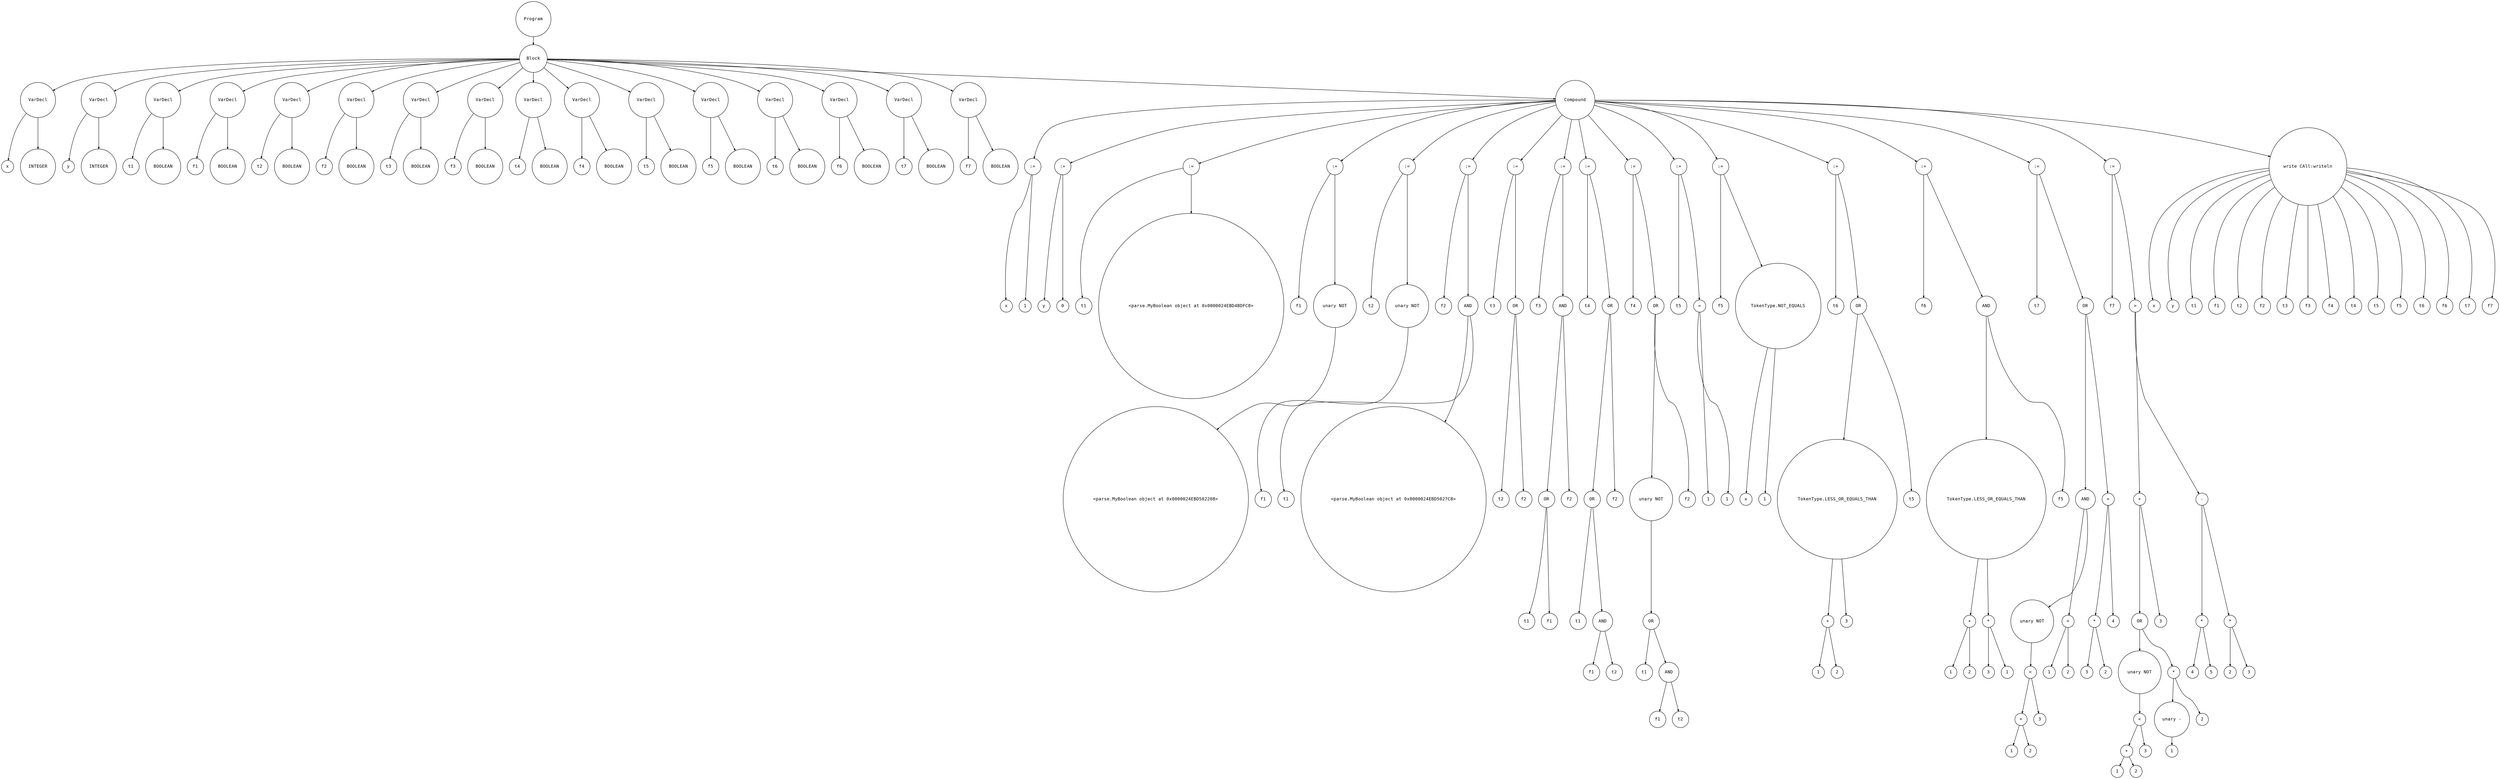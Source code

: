 digraph astgraph {
  node [shape=circle, fontsize=12, fontname="Courier", height=.1];
  ranksep=.3;
  edge [arrowsize=.5]

  node1 [label="Program"]
  node2 [label="Block"]
  node3 [label="VarDecl"]
  node4 [label="x"]
  node3 -> node4
  node5 [label="INTEGER"]
  node3 -> node5
  node6 [label="VarDecl"]
  node7 [label="y"]
  node6 -> node7
  node8 [label="INTEGER"]
  node6 -> node8
  node9 [label="VarDecl"]
  node10 [label="t1"]
  node9 -> node10
  node11 [label="BOOLEAN"]
  node9 -> node11
  node12 [label="VarDecl"]
  node13 [label="f1"]
  node12 -> node13
  node14 [label="BOOLEAN"]
  node12 -> node14
  node15 [label="VarDecl"]
  node16 [label="t2"]
  node15 -> node16
  node17 [label="BOOLEAN"]
  node15 -> node17
  node18 [label="VarDecl"]
  node19 [label="f2"]
  node18 -> node19
  node20 [label="BOOLEAN"]
  node18 -> node20
  node21 [label="VarDecl"]
  node22 [label="t3"]
  node21 -> node22
  node23 [label="BOOLEAN"]
  node21 -> node23
  node24 [label="VarDecl"]
  node25 [label="f3"]
  node24 -> node25
  node26 [label="BOOLEAN"]
  node24 -> node26
  node27 [label="VarDecl"]
  node28 [label="t4"]
  node27 -> node28
  node29 [label="BOOLEAN"]
  node27 -> node29
  node30 [label="VarDecl"]
  node31 [label="f4"]
  node30 -> node31
  node32 [label="BOOLEAN"]
  node30 -> node32
  node33 [label="VarDecl"]
  node34 [label="t5"]
  node33 -> node34
  node35 [label="BOOLEAN"]
  node33 -> node35
  node36 [label="VarDecl"]
  node37 [label="f5"]
  node36 -> node37
  node38 [label="BOOLEAN"]
  node36 -> node38
  node39 [label="VarDecl"]
  node40 [label="t6"]
  node39 -> node40
  node41 [label="BOOLEAN"]
  node39 -> node41
  node42 [label="VarDecl"]
  node43 [label="f6"]
  node42 -> node43
  node44 [label="BOOLEAN"]
  node42 -> node44
  node45 [label="VarDecl"]
  node46 [label="t7"]
  node45 -> node46
  node47 [label="BOOLEAN"]
  node45 -> node47
  node48 [label="VarDecl"]
  node49 [label="f7"]
  node48 -> node49
  node50 [label="BOOLEAN"]
  node48 -> node50
  node51 [label="Compound"]
  node52 [label=":="]
  node53 [label="x"]
  node54 [label="1"]
  node52 -> node53
  node52 -> node54
  node51 -> node52
  node55 [label=":="]
  node56 [label="y"]
  node57 [label="0"]
  node55 -> node56
  node55 -> node57
  node51 -> node55
  node58 [label=":="]
  node59 [label="t1"]
  node60 [label="<parse.MyBoolean object at 0x0000024EBD4BDFC8>"]
  node58 -> node59
  node58 -> node60
  node51 -> node58
  node61 [label=":="]
  node62 [label="f1"]
  node63 [label="unary NOT"]
  node64 [label="<parse.MyBoolean object at 0x0000024EBD502208>"]
  node63 -> node64
  node61 -> node62
  node61 -> node63
  node51 -> node61
  node65 [label=":="]
  node66 [label="t2"]
  node67 [label="unary NOT"]
  node68 [label="f1"]
  node67 -> node68
  node65 -> node66
  node65 -> node67
  node51 -> node65
  node69 [label=":="]
  node70 [label="f2"]
  node71 [label="AND"]
  node72 [label="t1"]
  node73 [label="<parse.MyBoolean object at 0x0000024EBD5027C8>"]
  node71 -> node72
  node71 -> node73
  node69 -> node70
  node69 -> node71
  node51 -> node69
  node74 [label=":="]
  node75 [label="t3"]
  node76 [label="OR"]
  node77 [label="t2"]
  node78 [label="f2"]
  node76 -> node77
  node76 -> node78
  node74 -> node75
  node74 -> node76
  node51 -> node74
  node79 [label=":="]
  node80 [label="f3"]
  node81 [label="AND"]
  node82 [label="OR"]
  node83 [label="t1"]
  node84 [label="f1"]
  node82 -> node83
  node82 -> node84
  node85 [label="f2"]
  node81 -> node82
  node81 -> node85
  node79 -> node80
  node79 -> node81
  node51 -> node79
  node86 [label=":="]
  node87 [label="t4"]
  node88 [label="OR"]
  node89 [label="OR"]
  node90 [label="t1"]
  node91 [label="AND"]
  node92 [label="f1"]
  node93 [label="t2"]
  node91 -> node92
  node91 -> node93
  node89 -> node90
  node89 -> node91
  node94 [label="f2"]
  node88 -> node89
  node88 -> node94
  node86 -> node87
  node86 -> node88
  node51 -> node86
  node95 [label=":="]
  node96 [label="f4"]
  node97 [label="OR"]
  node98 [label="unary NOT"]
  node99 [label="OR"]
  node100 [label="t1"]
  node101 [label="AND"]
  node102 [label="f1"]
  node103 [label="t2"]
  node101 -> node102
  node101 -> node103
  node99 -> node100
  node99 -> node101
  node98 -> node99
  node104 [label="f2"]
  node97 -> node98
  node97 -> node104
  node95 -> node96
  node95 -> node97
  node51 -> node95
  node105 [label=":="]
  node106 [label="t5"]
  node107 [label="="]
  node108 [label="1"]
  node109 [label="1"]
  node107 -> node108
  node107 -> node109
  node105 -> node106
  node105 -> node107
  node51 -> node105
  node110 [label=":="]
  node111 [label="f5"]
  node112 [label="TokenType.NOT_EQUALS"]
  node113 [label="x"]
  node114 [label="1"]
  node112 -> node113
  node112 -> node114
  node110 -> node111
  node110 -> node112
  node51 -> node110
  node115 [label=":="]
  node116 [label="t6"]
  node117 [label="OR"]
  node118 [label="TokenType.LESS_OR_EQUALS_THAN"]
  node119 [label="+"]
  node120 [label="1"]
  node121 [label="2"]
  node119 -> node120
  node119 -> node121
  node122 [label="3"]
  node118 -> node119
  node118 -> node122
  node123 [label="t5"]
  node117 -> node118
  node117 -> node123
  node115 -> node116
  node115 -> node117
  node51 -> node115
  node124 [label=":="]
  node125 [label="f6"]
  node126 [label="AND"]
  node127 [label="TokenType.LESS_OR_EQUALS_THAN"]
  node128 [label="+"]
  node129 [label="1"]
  node130 [label="2"]
  node128 -> node129
  node128 -> node130
  node131 [label="*"]
  node132 [label="3"]
  node133 [label="1"]
  node131 -> node132
  node131 -> node133
  node127 -> node128
  node127 -> node131
  node134 [label="f5"]
  node126 -> node127
  node126 -> node134
  node124 -> node125
  node124 -> node126
  node51 -> node124
  node135 [label=":="]
  node136 [label="t7"]
  node137 [label="OR"]
  node138 [label="AND"]
  node139 [label="unary NOT"]
  node140 [label="<"]
  node141 [label="+"]
  node142 [label="1"]
  node143 [label="2"]
  node141 -> node142
  node141 -> node143
  node144 [label="3"]
  node140 -> node141
  node140 -> node144
  node139 -> node140
  node145 [label="<"]
  node146 [label="1"]
  node147 [label="2"]
  node145 -> node146
  node145 -> node147
  node138 -> node139
  node138 -> node145
  node148 [label=">"]
  node149 [label="*"]
  node150 [label="3"]
  node151 [label="2"]
  node149 -> node150
  node149 -> node151
  node152 [label="4"]
  node148 -> node149
  node148 -> node152
  node137 -> node138
  node137 -> node148
  node135 -> node136
  node135 -> node137
  node51 -> node135
  node153 [label=":="]
  node154 [label="f7"]
  node155 [label=">"]
  node156 [label="+"]
  node157 [label="OR"]
  node158 [label="unary NOT"]
  node159 [label="<"]
  node160 [label="+"]
  node161 [label="1"]
  node162 [label="2"]
  node160 -> node161
  node160 -> node162
  node163 [label="3"]
  node159 -> node160
  node159 -> node163
  node158 -> node159
  node164 [label="*"]
  node165 [label="unary -"]
  node166 [label="1"]
  node165 -> node166
  node167 [label="2"]
  node164 -> node165
  node164 -> node167
  node157 -> node158
  node157 -> node164
  node168 [label="3"]
  node156 -> node157
  node156 -> node168
  node169 [label="-"]
  node170 [label="*"]
  node171 [label="4"]
  node172 [label="5"]
  node170 -> node171
  node170 -> node172
  node173 [label="*"]
  node174 [label="2"]
  node175 [label="3"]
  node173 -> node174
  node173 -> node175
  node169 -> node170
  node169 -> node173
  node155 -> node156
  node155 -> node169
  node153 -> node154
  node153 -> node155
  node51 -> node153
  node176 [label="write CAll:writeln"]
  node177 [label="x"]
  node176 -> node177
  node178 [label="y"]
  node176 -> node178
  node179 [label="t1"]
  node176 -> node179
  node180 [label="f1"]
  node176 -> node180
  node181 [label="t2"]
  node176 -> node181
  node182 [label="f2"]
  node176 -> node182
  node183 [label="t3"]
  node176 -> node183
  node184 [label="f3"]
  node176 -> node184
  node185 [label="f4"]
  node176 -> node185
  node186 [label="t4"]
  node176 -> node186
  node187 [label="t5"]
  node176 -> node187
  node188 [label="f5"]
  node176 -> node188
  node189 [label="t6"]
  node176 -> node189
  node190 [label="f6"]
  node176 -> node190
  node191 [label="t7"]
  node176 -> node191
  node192 [label="f7"]
  node176 -> node192
  node51 -> node176
  node2 -> node3
  node2 -> node6
  node2 -> node9
  node2 -> node12
  node2 -> node15
  node2 -> node18
  node2 -> node21
  node2 -> node24
  node2 -> node27
  node2 -> node30
  node2 -> node33
  node2 -> node36
  node2 -> node39
  node2 -> node42
  node2 -> node45
  node2 -> node48
  node2 -> node51
  node1 -> node2
}
